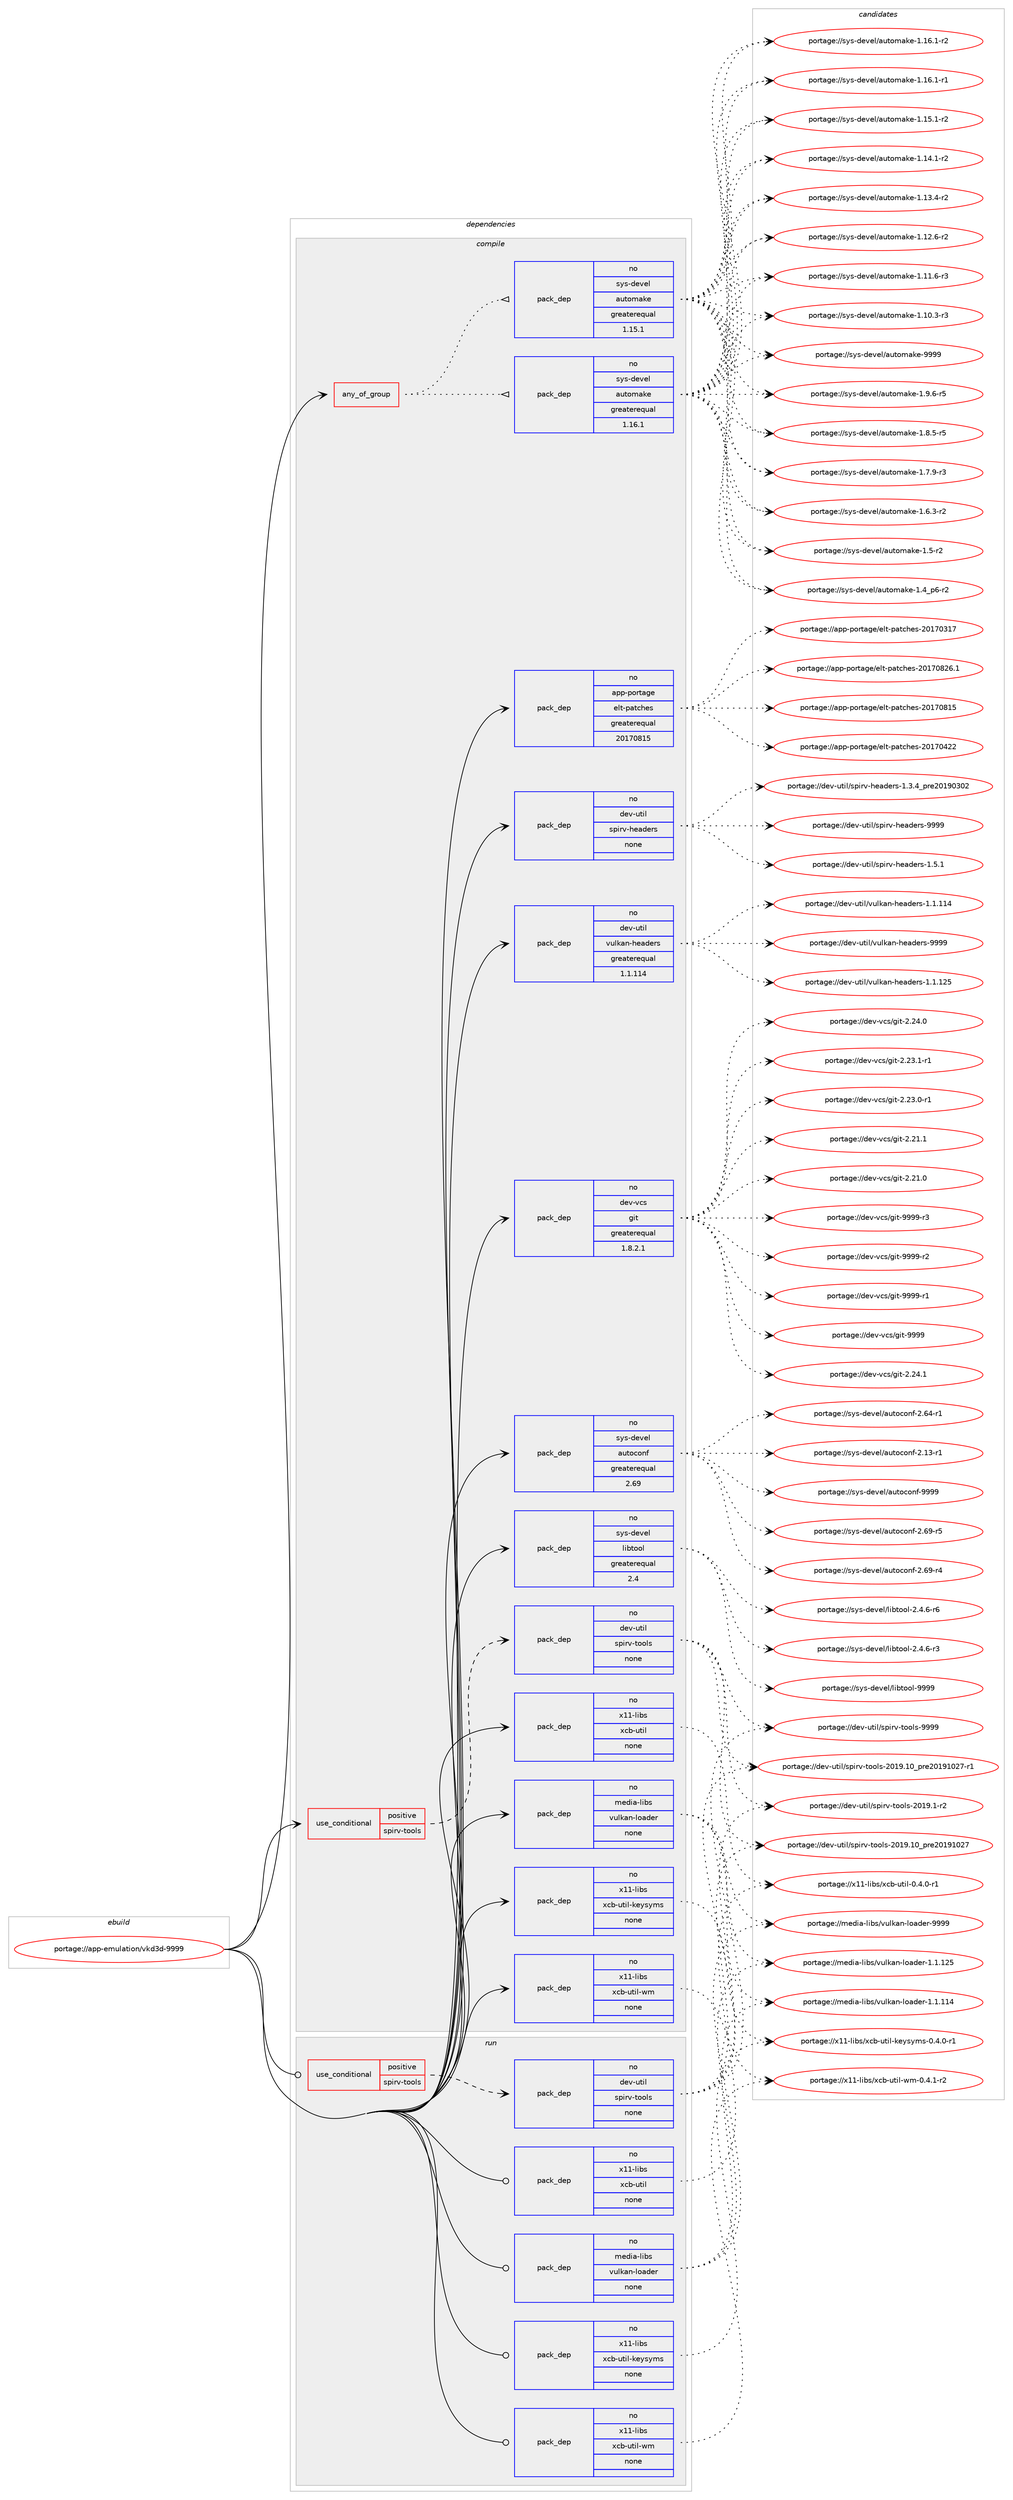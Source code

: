 digraph prolog {

# *************
# Graph options
# *************

newrank=true;
concentrate=true;
compound=true;
graph [rankdir=LR,fontname=Helvetica,fontsize=10,ranksep=1.5];#, ranksep=2.5, nodesep=0.2];
edge  [arrowhead=vee];
node  [fontname=Helvetica,fontsize=10];

# **********
# The ebuild
# **********

subgraph cluster_leftcol {
color=gray;
label=<<i>ebuild</i>>;
id [label="portage://app-emulation/vkd3d-9999", color=red, width=4, href="../app-emulation/vkd3d-9999.svg"];
}

# ****************
# The dependencies
# ****************

subgraph cluster_midcol {
color=gray;
label=<<i>dependencies</i>>;
subgraph cluster_compile {
fillcolor="#eeeeee";
style=filled;
label=<<i>compile</i>>;
subgraph any8061 {
dependency623999 [label=<<TABLE BORDER="0" CELLBORDER="1" CELLSPACING="0" CELLPADDING="4"><TR><TD CELLPADDING="10">any_of_group</TD></TR></TABLE>>, shape=none, color=red];subgraph pack468935 {
dependency624000 [label=<<TABLE BORDER="0" CELLBORDER="1" CELLSPACING="0" CELLPADDING="4" WIDTH="220"><TR><TD ROWSPAN="6" CELLPADDING="30">pack_dep</TD></TR><TR><TD WIDTH="110">no</TD></TR><TR><TD>sys-devel</TD></TR><TR><TD>automake</TD></TR><TR><TD>greaterequal</TD></TR><TR><TD>1.16.1</TD></TR></TABLE>>, shape=none, color=blue];
}
dependency623999:e -> dependency624000:w [weight=20,style="dotted",arrowhead="oinv"];
subgraph pack468936 {
dependency624001 [label=<<TABLE BORDER="0" CELLBORDER="1" CELLSPACING="0" CELLPADDING="4" WIDTH="220"><TR><TD ROWSPAN="6" CELLPADDING="30">pack_dep</TD></TR><TR><TD WIDTH="110">no</TD></TR><TR><TD>sys-devel</TD></TR><TR><TD>automake</TD></TR><TR><TD>greaterequal</TD></TR><TR><TD>1.15.1</TD></TR></TABLE>>, shape=none, color=blue];
}
dependency623999:e -> dependency624001:w [weight=20,style="dotted",arrowhead="oinv"];
}
id:e -> dependency623999:w [weight=20,style="solid",arrowhead="vee"];
subgraph cond146719 {
dependency624002 [label=<<TABLE BORDER="0" CELLBORDER="1" CELLSPACING="0" CELLPADDING="4"><TR><TD ROWSPAN="3" CELLPADDING="10">use_conditional</TD></TR><TR><TD>positive</TD></TR><TR><TD>spirv-tools</TD></TR></TABLE>>, shape=none, color=red];
subgraph pack468937 {
dependency624003 [label=<<TABLE BORDER="0" CELLBORDER="1" CELLSPACING="0" CELLPADDING="4" WIDTH="220"><TR><TD ROWSPAN="6" CELLPADDING="30">pack_dep</TD></TR><TR><TD WIDTH="110">no</TD></TR><TR><TD>dev-util</TD></TR><TR><TD>spirv-tools</TD></TR><TR><TD>none</TD></TR><TR><TD></TD></TR></TABLE>>, shape=none, color=blue];
}
dependency624002:e -> dependency624003:w [weight=20,style="dashed",arrowhead="vee"];
}
id:e -> dependency624002:w [weight=20,style="solid",arrowhead="vee"];
subgraph pack468938 {
dependency624004 [label=<<TABLE BORDER="0" CELLBORDER="1" CELLSPACING="0" CELLPADDING="4" WIDTH="220"><TR><TD ROWSPAN="6" CELLPADDING="30">pack_dep</TD></TR><TR><TD WIDTH="110">no</TD></TR><TR><TD>app-portage</TD></TR><TR><TD>elt-patches</TD></TR><TR><TD>greaterequal</TD></TR><TR><TD>20170815</TD></TR></TABLE>>, shape=none, color=blue];
}
id:e -> dependency624004:w [weight=20,style="solid",arrowhead="vee"];
subgraph pack468939 {
dependency624005 [label=<<TABLE BORDER="0" CELLBORDER="1" CELLSPACING="0" CELLPADDING="4" WIDTH="220"><TR><TD ROWSPAN="6" CELLPADDING="30">pack_dep</TD></TR><TR><TD WIDTH="110">no</TD></TR><TR><TD>dev-util</TD></TR><TR><TD>spirv-headers</TD></TR><TR><TD>none</TD></TR><TR><TD></TD></TR></TABLE>>, shape=none, color=blue];
}
id:e -> dependency624005:w [weight=20,style="solid",arrowhead="vee"];
subgraph pack468940 {
dependency624006 [label=<<TABLE BORDER="0" CELLBORDER="1" CELLSPACING="0" CELLPADDING="4" WIDTH="220"><TR><TD ROWSPAN="6" CELLPADDING="30">pack_dep</TD></TR><TR><TD WIDTH="110">no</TD></TR><TR><TD>dev-util</TD></TR><TR><TD>vulkan-headers</TD></TR><TR><TD>greaterequal</TD></TR><TR><TD>1.1.114</TD></TR></TABLE>>, shape=none, color=blue];
}
id:e -> dependency624006:w [weight=20,style="solid",arrowhead="vee"];
subgraph pack468941 {
dependency624007 [label=<<TABLE BORDER="0" CELLBORDER="1" CELLSPACING="0" CELLPADDING="4" WIDTH="220"><TR><TD ROWSPAN="6" CELLPADDING="30">pack_dep</TD></TR><TR><TD WIDTH="110">no</TD></TR><TR><TD>dev-vcs</TD></TR><TR><TD>git</TD></TR><TR><TD>greaterequal</TD></TR><TR><TD>1.8.2.1</TD></TR></TABLE>>, shape=none, color=blue];
}
id:e -> dependency624007:w [weight=20,style="solid",arrowhead="vee"];
subgraph pack468942 {
dependency624008 [label=<<TABLE BORDER="0" CELLBORDER="1" CELLSPACING="0" CELLPADDING="4" WIDTH="220"><TR><TD ROWSPAN="6" CELLPADDING="30">pack_dep</TD></TR><TR><TD WIDTH="110">no</TD></TR><TR><TD>media-libs</TD></TR><TR><TD>vulkan-loader</TD></TR><TR><TD>none</TD></TR><TR><TD></TD></TR></TABLE>>, shape=none, color=blue];
}
id:e -> dependency624008:w [weight=20,style="solid",arrowhead="vee"];
subgraph pack468943 {
dependency624009 [label=<<TABLE BORDER="0" CELLBORDER="1" CELLSPACING="0" CELLPADDING="4" WIDTH="220"><TR><TD ROWSPAN="6" CELLPADDING="30">pack_dep</TD></TR><TR><TD WIDTH="110">no</TD></TR><TR><TD>sys-devel</TD></TR><TR><TD>autoconf</TD></TR><TR><TD>greaterequal</TD></TR><TR><TD>2.69</TD></TR></TABLE>>, shape=none, color=blue];
}
id:e -> dependency624009:w [weight=20,style="solid",arrowhead="vee"];
subgraph pack468944 {
dependency624010 [label=<<TABLE BORDER="0" CELLBORDER="1" CELLSPACING="0" CELLPADDING="4" WIDTH="220"><TR><TD ROWSPAN="6" CELLPADDING="30">pack_dep</TD></TR><TR><TD WIDTH="110">no</TD></TR><TR><TD>sys-devel</TD></TR><TR><TD>libtool</TD></TR><TR><TD>greaterequal</TD></TR><TR><TD>2.4</TD></TR></TABLE>>, shape=none, color=blue];
}
id:e -> dependency624010:w [weight=20,style="solid",arrowhead="vee"];
subgraph pack468945 {
dependency624011 [label=<<TABLE BORDER="0" CELLBORDER="1" CELLSPACING="0" CELLPADDING="4" WIDTH="220"><TR><TD ROWSPAN="6" CELLPADDING="30">pack_dep</TD></TR><TR><TD WIDTH="110">no</TD></TR><TR><TD>x11-libs</TD></TR><TR><TD>xcb-util</TD></TR><TR><TD>none</TD></TR><TR><TD></TD></TR></TABLE>>, shape=none, color=blue];
}
id:e -> dependency624011:w [weight=20,style="solid",arrowhead="vee"];
subgraph pack468946 {
dependency624012 [label=<<TABLE BORDER="0" CELLBORDER="1" CELLSPACING="0" CELLPADDING="4" WIDTH="220"><TR><TD ROWSPAN="6" CELLPADDING="30">pack_dep</TD></TR><TR><TD WIDTH="110">no</TD></TR><TR><TD>x11-libs</TD></TR><TR><TD>xcb-util-keysyms</TD></TR><TR><TD>none</TD></TR><TR><TD></TD></TR></TABLE>>, shape=none, color=blue];
}
id:e -> dependency624012:w [weight=20,style="solid",arrowhead="vee"];
subgraph pack468947 {
dependency624013 [label=<<TABLE BORDER="0" CELLBORDER="1" CELLSPACING="0" CELLPADDING="4" WIDTH="220"><TR><TD ROWSPAN="6" CELLPADDING="30">pack_dep</TD></TR><TR><TD WIDTH="110">no</TD></TR><TR><TD>x11-libs</TD></TR><TR><TD>xcb-util-wm</TD></TR><TR><TD>none</TD></TR><TR><TD></TD></TR></TABLE>>, shape=none, color=blue];
}
id:e -> dependency624013:w [weight=20,style="solid",arrowhead="vee"];
}
subgraph cluster_compileandrun {
fillcolor="#eeeeee";
style=filled;
label=<<i>compile and run</i>>;
}
subgraph cluster_run {
fillcolor="#eeeeee";
style=filled;
label=<<i>run</i>>;
subgraph cond146720 {
dependency624014 [label=<<TABLE BORDER="0" CELLBORDER="1" CELLSPACING="0" CELLPADDING="4"><TR><TD ROWSPAN="3" CELLPADDING="10">use_conditional</TD></TR><TR><TD>positive</TD></TR><TR><TD>spirv-tools</TD></TR></TABLE>>, shape=none, color=red];
subgraph pack468948 {
dependency624015 [label=<<TABLE BORDER="0" CELLBORDER="1" CELLSPACING="0" CELLPADDING="4" WIDTH="220"><TR><TD ROWSPAN="6" CELLPADDING="30">pack_dep</TD></TR><TR><TD WIDTH="110">no</TD></TR><TR><TD>dev-util</TD></TR><TR><TD>spirv-tools</TD></TR><TR><TD>none</TD></TR><TR><TD></TD></TR></TABLE>>, shape=none, color=blue];
}
dependency624014:e -> dependency624015:w [weight=20,style="dashed",arrowhead="vee"];
}
id:e -> dependency624014:w [weight=20,style="solid",arrowhead="odot"];
subgraph pack468949 {
dependency624016 [label=<<TABLE BORDER="0" CELLBORDER="1" CELLSPACING="0" CELLPADDING="4" WIDTH="220"><TR><TD ROWSPAN="6" CELLPADDING="30">pack_dep</TD></TR><TR><TD WIDTH="110">no</TD></TR><TR><TD>media-libs</TD></TR><TR><TD>vulkan-loader</TD></TR><TR><TD>none</TD></TR><TR><TD></TD></TR></TABLE>>, shape=none, color=blue];
}
id:e -> dependency624016:w [weight=20,style="solid",arrowhead="odot"];
subgraph pack468950 {
dependency624017 [label=<<TABLE BORDER="0" CELLBORDER="1" CELLSPACING="0" CELLPADDING="4" WIDTH="220"><TR><TD ROWSPAN="6" CELLPADDING="30">pack_dep</TD></TR><TR><TD WIDTH="110">no</TD></TR><TR><TD>x11-libs</TD></TR><TR><TD>xcb-util</TD></TR><TR><TD>none</TD></TR><TR><TD></TD></TR></TABLE>>, shape=none, color=blue];
}
id:e -> dependency624017:w [weight=20,style="solid",arrowhead="odot"];
subgraph pack468951 {
dependency624018 [label=<<TABLE BORDER="0" CELLBORDER="1" CELLSPACING="0" CELLPADDING="4" WIDTH="220"><TR><TD ROWSPAN="6" CELLPADDING="30">pack_dep</TD></TR><TR><TD WIDTH="110">no</TD></TR><TR><TD>x11-libs</TD></TR><TR><TD>xcb-util-keysyms</TD></TR><TR><TD>none</TD></TR><TR><TD></TD></TR></TABLE>>, shape=none, color=blue];
}
id:e -> dependency624018:w [weight=20,style="solid",arrowhead="odot"];
subgraph pack468952 {
dependency624019 [label=<<TABLE BORDER="0" CELLBORDER="1" CELLSPACING="0" CELLPADDING="4" WIDTH="220"><TR><TD ROWSPAN="6" CELLPADDING="30">pack_dep</TD></TR><TR><TD WIDTH="110">no</TD></TR><TR><TD>x11-libs</TD></TR><TR><TD>xcb-util-wm</TD></TR><TR><TD>none</TD></TR><TR><TD></TD></TR></TABLE>>, shape=none, color=blue];
}
id:e -> dependency624019:w [weight=20,style="solid",arrowhead="odot"];
}
}

# **************
# The candidates
# **************

subgraph cluster_choices {
rank=same;
color=gray;
label=<<i>candidates</i>>;

subgraph choice468935 {
color=black;
nodesep=1;
choice115121115451001011181011084797117116111109971071014557575757 [label="portage://sys-devel/automake-9999", color=red, width=4,href="../sys-devel/automake-9999.svg"];
choice115121115451001011181011084797117116111109971071014549465746544511453 [label="portage://sys-devel/automake-1.9.6-r5", color=red, width=4,href="../sys-devel/automake-1.9.6-r5.svg"];
choice115121115451001011181011084797117116111109971071014549465646534511453 [label="portage://sys-devel/automake-1.8.5-r5", color=red, width=4,href="../sys-devel/automake-1.8.5-r5.svg"];
choice115121115451001011181011084797117116111109971071014549465546574511451 [label="portage://sys-devel/automake-1.7.9-r3", color=red, width=4,href="../sys-devel/automake-1.7.9-r3.svg"];
choice115121115451001011181011084797117116111109971071014549465446514511450 [label="portage://sys-devel/automake-1.6.3-r2", color=red, width=4,href="../sys-devel/automake-1.6.3-r2.svg"];
choice11512111545100101118101108479711711611110997107101454946534511450 [label="portage://sys-devel/automake-1.5-r2", color=red, width=4,href="../sys-devel/automake-1.5-r2.svg"];
choice115121115451001011181011084797117116111109971071014549465295112544511450 [label="portage://sys-devel/automake-1.4_p6-r2", color=red, width=4,href="../sys-devel/automake-1.4_p6-r2.svg"];
choice11512111545100101118101108479711711611110997107101454946495446494511450 [label="portage://sys-devel/automake-1.16.1-r2", color=red, width=4,href="../sys-devel/automake-1.16.1-r2.svg"];
choice11512111545100101118101108479711711611110997107101454946495446494511449 [label="portage://sys-devel/automake-1.16.1-r1", color=red, width=4,href="../sys-devel/automake-1.16.1-r1.svg"];
choice11512111545100101118101108479711711611110997107101454946495346494511450 [label="portage://sys-devel/automake-1.15.1-r2", color=red, width=4,href="../sys-devel/automake-1.15.1-r2.svg"];
choice11512111545100101118101108479711711611110997107101454946495246494511450 [label="portage://sys-devel/automake-1.14.1-r2", color=red, width=4,href="../sys-devel/automake-1.14.1-r2.svg"];
choice11512111545100101118101108479711711611110997107101454946495146524511450 [label="portage://sys-devel/automake-1.13.4-r2", color=red, width=4,href="../sys-devel/automake-1.13.4-r2.svg"];
choice11512111545100101118101108479711711611110997107101454946495046544511450 [label="portage://sys-devel/automake-1.12.6-r2", color=red, width=4,href="../sys-devel/automake-1.12.6-r2.svg"];
choice11512111545100101118101108479711711611110997107101454946494946544511451 [label="portage://sys-devel/automake-1.11.6-r3", color=red, width=4,href="../sys-devel/automake-1.11.6-r3.svg"];
choice11512111545100101118101108479711711611110997107101454946494846514511451 [label="portage://sys-devel/automake-1.10.3-r3", color=red, width=4,href="../sys-devel/automake-1.10.3-r3.svg"];
dependency624000:e -> choice115121115451001011181011084797117116111109971071014557575757:w [style=dotted,weight="100"];
dependency624000:e -> choice115121115451001011181011084797117116111109971071014549465746544511453:w [style=dotted,weight="100"];
dependency624000:e -> choice115121115451001011181011084797117116111109971071014549465646534511453:w [style=dotted,weight="100"];
dependency624000:e -> choice115121115451001011181011084797117116111109971071014549465546574511451:w [style=dotted,weight="100"];
dependency624000:e -> choice115121115451001011181011084797117116111109971071014549465446514511450:w [style=dotted,weight="100"];
dependency624000:e -> choice11512111545100101118101108479711711611110997107101454946534511450:w [style=dotted,weight="100"];
dependency624000:e -> choice115121115451001011181011084797117116111109971071014549465295112544511450:w [style=dotted,weight="100"];
dependency624000:e -> choice11512111545100101118101108479711711611110997107101454946495446494511450:w [style=dotted,weight="100"];
dependency624000:e -> choice11512111545100101118101108479711711611110997107101454946495446494511449:w [style=dotted,weight="100"];
dependency624000:e -> choice11512111545100101118101108479711711611110997107101454946495346494511450:w [style=dotted,weight="100"];
dependency624000:e -> choice11512111545100101118101108479711711611110997107101454946495246494511450:w [style=dotted,weight="100"];
dependency624000:e -> choice11512111545100101118101108479711711611110997107101454946495146524511450:w [style=dotted,weight="100"];
dependency624000:e -> choice11512111545100101118101108479711711611110997107101454946495046544511450:w [style=dotted,weight="100"];
dependency624000:e -> choice11512111545100101118101108479711711611110997107101454946494946544511451:w [style=dotted,weight="100"];
dependency624000:e -> choice11512111545100101118101108479711711611110997107101454946494846514511451:w [style=dotted,weight="100"];
}
subgraph choice468936 {
color=black;
nodesep=1;
choice115121115451001011181011084797117116111109971071014557575757 [label="portage://sys-devel/automake-9999", color=red, width=4,href="../sys-devel/automake-9999.svg"];
choice115121115451001011181011084797117116111109971071014549465746544511453 [label="portage://sys-devel/automake-1.9.6-r5", color=red, width=4,href="../sys-devel/automake-1.9.6-r5.svg"];
choice115121115451001011181011084797117116111109971071014549465646534511453 [label="portage://sys-devel/automake-1.8.5-r5", color=red, width=4,href="../sys-devel/automake-1.8.5-r5.svg"];
choice115121115451001011181011084797117116111109971071014549465546574511451 [label="portage://sys-devel/automake-1.7.9-r3", color=red, width=4,href="../sys-devel/automake-1.7.9-r3.svg"];
choice115121115451001011181011084797117116111109971071014549465446514511450 [label="portage://sys-devel/automake-1.6.3-r2", color=red, width=4,href="../sys-devel/automake-1.6.3-r2.svg"];
choice11512111545100101118101108479711711611110997107101454946534511450 [label="portage://sys-devel/automake-1.5-r2", color=red, width=4,href="../sys-devel/automake-1.5-r2.svg"];
choice115121115451001011181011084797117116111109971071014549465295112544511450 [label="portage://sys-devel/automake-1.4_p6-r2", color=red, width=4,href="../sys-devel/automake-1.4_p6-r2.svg"];
choice11512111545100101118101108479711711611110997107101454946495446494511450 [label="portage://sys-devel/automake-1.16.1-r2", color=red, width=4,href="../sys-devel/automake-1.16.1-r2.svg"];
choice11512111545100101118101108479711711611110997107101454946495446494511449 [label="portage://sys-devel/automake-1.16.1-r1", color=red, width=4,href="../sys-devel/automake-1.16.1-r1.svg"];
choice11512111545100101118101108479711711611110997107101454946495346494511450 [label="portage://sys-devel/automake-1.15.1-r2", color=red, width=4,href="../sys-devel/automake-1.15.1-r2.svg"];
choice11512111545100101118101108479711711611110997107101454946495246494511450 [label="portage://sys-devel/automake-1.14.1-r2", color=red, width=4,href="../sys-devel/automake-1.14.1-r2.svg"];
choice11512111545100101118101108479711711611110997107101454946495146524511450 [label="portage://sys-devel/automake-1.13.4-r2", color=red, width=4,href="../sys-devel/automake-1.13.4-r2.svg"];
choice11512111545100101118101108479711711611110997107101454946495046544511450 [label="portage://sys-devel/automake-1.12.6-r2", color=red, width=4,href="../sys-devel/automake-1.12.6-r2.svg"];
choice11512111545100101118101108479711711611110997107101454946494946544511451 [label="portage://sys-devel/automake-1.11.6-r3", color=red, width=4,href="../sys-devel/automake-1.11.6-r3.svg"];
choice11512111545100101118101108479711711611110997107101454946494846514511451 [label="portage://sys-devel/automake-1.10.3-r3", color=red, width=4,href="../sys-devel/automake-1.10.3-r3.svg"];
dependency624001:e -> choice115121115451001011181011084797117116111109971071014557575757:w [style=dotted,weight="100"];
dependency624001:e -> choice115121115451001011181011084797117116111109971071014549465746544511453:w [style=dotted,weight="100"];
dependency624001:e -> choice115121115451001011181011084797117116111109971071014549465646534511453:w [style=dotted,weight="100"];
dependency624001:e -> choice115121115451001011181011084797117116111109971071014549465546574511451:w [style=dotted,weight="100"];
dependency624001:e -> choice115121115451001011181011084797117116111109971071014549465446514511450:w [style=dotted,weight="100"];
dependency624001:e -> choice11512111545100101118101108479711711611110997107101454946534511450:w [style=dotted,weight="100"];
dependency624001:e -> choice115121115451001011181011084797117116111109971071014549465295112544511450:w [style=dotted,weight="100"];
dependency624001:e -> choice11512111545100101118101108479711711611110997107101454946495446494511450:w [style=dotted,weight="100"];
dependency624001:e -> choice11512111545100101118101108479711711611110997107101454946495446494511449:w [style=dotted,weight="100"];
dependency624001:e -> choice11512111545100101118101108479711711611110997107101454946495346494511450:w [style=dotted,weight="100"];
dependency624001:e -> choice11512111545100101118101108479711711611110997107101454946495246494511450:w [style=dotted,weight="100"];
dependency624001:e -> choice11512111545100101118101108479711711611110997107101454946495146524511450:w [style=dotted,weight="100"];
dependency624001:e -> choice11512111545100101118101108479711711611110997107101454946495046544511450:w [style=dotted,weight="100"];
dependency624001:e -> choice11512111545100101118101108479711711611110997107101454946494946544511451:w [style=dotted,weight="100"];
dependency624001:e -> choice11512111545100101118101108479711711611110997107101454946494846514511451:w [style=dotted,weight="100"];
}
subgraph choice468937 {
color=black;
nodesep=1;
choice1001011184511711610510847115112105114118451161111111081154557575757 [label="portage://dev-util/spirv-tools-9999", color=red, width=4,href="../dev-util/spirv-tools-9999.svg"];
choice10010111845117116105108471151121051141184511611111110811545504849574649489511211410150484957494850554511449 [label="portage://dev-util/spirv-tools-2019.10_pre20191027-r1", color=red, width=4,href="../dev-util/spirv-tools-2019.10_pre20191027-r1.svg"];
choice1001011184511711610510847115112105114118451161111111081154550484957464948951121141015048495749485055 [label="portage://dev-util/spirv-tools-2019.10_pre20191027", color=red, width=4,href="../dev-util/spirv-tools-2019.10_pre20191027.svg"];
choice100101118451171161051084711511210511411845116111111108115455048495746494511450 [label="portage://dev-util/spirv-tools-2019.1-r2", color=red, width=4,href="../dev-util/spirv-tools-2019.1-r2.svg"];
dependency624003:e -> choice1001011184511711610510847115112105114118451161111111081154557575757:w [style=dotted,weight="100"];
dependency624003:e -> choice10010111845117116105108471151121051141184511611111110811545504849574649489511211410150484957494850554511449:w [style=dotted,weight="100"];
dependency624003:e -> choice1001011184511711610510847115112105114118451161111111081154550484957464948951121141015048495749485055:w [style=dotted,weight="100"];
dependency624003:e -> choice100101118451171161051084711511210511411845116111111108115455048495746494511450:w [style=dotted,weight="100"];
}
subgraph choice468938 {
color=black;
nodesep=1;
choice971121124511211111411697103101471011081164511297116991041011154550484955485650544649 [label="portage://app-portage/elt-patches-20170826.1", color=red, width=4,href="../app-portage/elt-patches-20170826.1.svg"];
choice97112112451121111141169710310147101108116451129711699104101115455048495548564953 [label="portage://app-portage/elt-patches-20170815", color=red, width=4,href="../app-portage/elt-patches-20170815.svg"];
choice97112112451121111141169710310147101108116451129711699104101115455048495548525050 [label="portage://app-portage/elt-patches-20170422", color=red, width=4,href="../app-portage/elt-patches-20170422.svg"];
choice97112112451121111141169710310147101108116451129711699104101115455048495548514955 [label="portage://app-portage/elt-patches-20170317", color=red, width=4,href="../app-portage/elt-patches-20170317.svg"];
dependency624004:e -> choice971121124511211111411697103101471011081164511297116991041011154550484955485650544649:w [style=dotted,weight="100"];
dependency624004:e -> choice97112112451121111141169710310147101108116451129711699104101115455048495548564953:w [style=dotted,weight="100"];
dependency624004:e -> choice97112112451121111141169710310147101108116451129711699104101115455048495548525050:w [style=dotted,weight="100"];
dependency624004:e -> choice97112112451121111141169710310147101108116451129711699104101115455048495548514955:w [style=dotted,weight="100"];
}
subgraph choice468939 {
color=black;
nodesep=1;
choice100101118451171161051084711511210511411845104101971001011141154557575757 [label="portage://dev-util/spirv-headers-9999", color=red, width=4,href="../dev-util/spirv-headers-9999.svg"];
choice10010111845117116105108471151121051141184510410197100101114115454946534649 [label="portage://dev-util/spirv-headers-1.5.1", color=red, width=4,href="../dev-util/spirv-headers-1.5.1.svg"];
choice10010111845117116105108471151121051141184510410197100101114115454946514652951121141015048495748514850 [label="portage://dev-util/spirv-headers-1.3.4_pre20190302", color=red, width=4,href="../dev-util/spirv-headers-1.3.4_pre20190302.svg"];
dependency624005:e -> choice100101118451171161051084711511210511411845104101971001011141154557575757:w [style=dotted,weight="100"];
dependency624005:e -> choice10010111845117116105108471151121051141184510410197100101114115454946534649:w [style=dotted,weight="100"];
dependency624005:e -> choice10010111845117116105108471151121051141184510410197100101114115454946514652951121141015048495748514850:w [style=dotted,weight="100"];
}
subgraph choice468940 {
color=black;
nodesep=1;
choice10010111845117116105108471181171081079711045104101971001011141154557575757 [label="portage://dev-util/vulkan-headers-9999", color=red, width=4,href="../dev-util/vulkan-headers-9999.svg"];
choice10010111845117116105108471181171081079711045104101971001011141154549464946495053 [label="portage://dev-util/vulkan-headers-1.1.125", color=red, width=4,href="../dev-util/vulkan-headers-1.1.125.svg"];
choice10010111845117116105108471181171081079711045104101971001011141154549464946494952 [label="portage://dev-util/vulkan-headers-1.1.114", color=red, width=4,href="../dev-util/vulkan-headers-1.1.114.svg"];
dependency624006:e -> choice10010111845117116105108471181171081079711045104101971001011141154557575757:w [style=dotted,weight="100"];
dependency624006:e -> choice10010111845117116105108471181171081079711045104101971001011141154549464946495053:w [style=dotted,weight="100"];
dependency624006:e -> choice10010111845117116105108471181171081079711045104101971001011141154549464946494952:w [style=dotted,weight="100"];
}
subgraph choice468941 {
color=black;
nodesep=1;
choice10010111845118991154710310511645575757574511451 [label="portage://dev-vcs/git-9999-r3", color=red, width=4,href="../dev-vcs/git-9999-r3.svg"];
choice10010111845118991154710310511645575757574511450 [label="portage://dev-vcs/git-9999-r2", color=red, width=4,href="../dev-vcs/git-9999-r2.svg"];
choice10010111845118991154710310511645575757574511449 [label="portage://dev-vcs/git-9999-r1", color=red, width=4,href="../dev-vcs/git-9999-r1.svg"];
choice1001011184511899115471031051164557575757 [label="portage://dev-vcs/git-9999", color=red, width=4,href="../dev-vcs/git-9999.svg"];
choice10010111845118991154710310511645504650524649 [label="portage://dev-vcs/git-2.24.1", color=red, width=4,href="../dev-vcs/git-2.24.1.svg"];
choice10010111845118991154710310511645504650524648 [label="portage://dev-vcs/git-2.24.0", color=red, width=4,href="../dev-vcs/git-2.24.0.svg"];
choice100101118451189911547103105116455046505146494511449 [label="portage://dev-vcs/git-2.23.1-r1", color=red, width=4,href="../dev-vcs/git-2.23.1-r1.svg"];
choice100101118451189911547103105116455046505146484511449 [label="portage://dev-vcs/git-2.23.0-r1", color=red, width=4,href="../dev-vcs/git-2.23.0-r1.svg"];
choice10010111845118991154710310511645504650494649 [label="portage://dev-vcs/git-2.21.1", color=red, width=4,href="../dev-vcs/git-2.21.1.svg"];
choice10010111845118991154710310511645504650494648 [label="portage://dev-vcs/git-2.21.0", color=red, width=4,href="../dev-vcs/git-2.21.0.svg"];
dependency624007:e -> choice10010111845118991154710310511645575757574511451:w [style=dotted,weight="100"];
dependency624007:e -> choice10010111845118991154710310511645575757574511450:w [style=dotted,weight="100"];
dependency624007:e -> choice10010111845118991154710310511645575757574511449:w [style=dotted,weight="100"];
dependency624007:e -> choice1001011184511899115471031051164557575757:w [style=dotted,weight="100"];
dependency624007:e -> choice10010111845118991154710310511645504650524649:w [style=dotted,weight="100"];
dependency624007:e -> choice10010111845118991154710310511645504650524648:w [style=dotted,weight="100"];
dependency624007:e -> choice100101118451189911547103105116455046505146494511449:w [style=dotted,weight="100"];
dependency624007:e -> choice100101118451189911547103105116455046505146484511449:w [style=dotted,weight="100"];
dependency624007:e -> choice10010111845118991154710310511645504650494649:w [style=dotted,weight="100"];
dependency624007:e -> choice10010111845118991154710310511645504650494648:w [style=dotted,weight="100"];
}
subgraph choice468942 {
color=black;
nodesep=1;
choice109101100105974510810598115471181171081079711045108111971001011144557575757 [label="portage://media-libs/vulkan-loader-9999", color=red, width=4,href="../media-libs/vulkan-loader-9999.svg"];
choice109101100105974510810598115471181171081079711045108111971001011144549464946495053 [label="portage://media-libs/vulkan-loader-1.1.125", color=red, width=4,href="../media-libs/vulkan-loader-1.1.125.svg"];
choice109101100105974510810598115471181171081079711045108111971001011144549464946494952 [label="portage://media-libs/vulkan-loader-1.1.114", color=red, width=4,href="../media-libs/vulkan-loader-1.1.114.svg"];
dependency624008:e -> choice109101100105974510810598115471181171081079711045108111971001011144557575757:w [style=dotted,weight="100"];
dependency624008:e -> choice109101100105974510810598115471181171081079711045108111971001011144549464946495053:w [style=dotted,weight="100"];
dependency624008:e -> choice109101100105974510810598115471181171081079711045108111971001011144549464946494952:w [style=dotted,weight="100"];
}
subgraph choice468943 {
color=black;
nodesep=1;
choice115121115451001011181011084797117116111991111101024557575757 [label="portage://sys-devel/autoconf-9999", color=red, width=4,href="../sys-devel/autoconf-9999.svg"];
choice1151211154510010111810110847971171161119911111010245504654574511453 [label="portage://sys-devel/autoconf-2.69-r5", color=red, width=4,href="../sys-devel/autoconf-2.69-r5.svg"];
choice1151211154510010111810110847971171161119911111010245504654574511452 [label="portage://sys-devel/autoconf-2.69-r4", color=red, width=4,href="../sys-devel/autoconf-2.69-r4.svg"];
choice1151211154510010111810110847971171161119911111010245504654524511449 [label="portage://sys-devel/autoconf-2.64-r1", color=red, width=4,href="../sys-devel/autoconf-2.64-r1.svg"];
choice1151211154510010111810110847971171161119911111010245504649514511449 [label="portage://sys-devel/autoconf-2.13-r1", color=red, width=4,href="../sys-devel/autoconf-2.13-r1.svg"];
dependency624009:e -> choice115121115451001011181011084797117116111991111101024557575757:w [style=dotted,weight="100"];
dependency624009:e -> choice1151211154510010111810110847971171161119911111010245504654574511453:w [style=dotted,weight="100"];
dependency624009:e -> choice1151211154510010111810110847971171161119911111010245504654574511452:w [style=dotted,weight="100"];
dependency624009:e -> choice1151211154510010111810110847971171161119911111010245504654524511449:w [style=dotted,weight="100"];
dependency624009:e -> choice1151211154510010111810110847971171161119911111010245504649514511449:w [style=dotted,weight="100"];
}
subgraph choice468944 {
color=black;
nodesep=1;
choice1151211154510010111810110847108105981161111111084557575757 [label="portage://sys-devel/libtool-9999", color=red, width=4,href="../sys-devel/libtool-9999.svg"];
choice1151211154510010111810110847108105981161111111084550465246544511454 [label="portage://sys-devel/libtool-2.4.6-r6", color=red, width=4,href="../sys-devel/libtool-2.4.6-r6.svg"];
choice1151211154510010111810110847108105981161111111084550465246544511451 [label="portage://sys-devel/libtool-2.4.6-r3", color=red, width=4,href="../sys-devel/libtool-2.4.6-r3.svg"];
dependency624010:e -> choice1151211154510010111810110847108105981161111111084557575757:w [style=dotted,weight="100"];
dependency624010:e -> choice1151211154510010111810110847108105981161111111084550465246544511454:w [style=dotted,weight="100"];
dependency624010:e -> choice1151211154510010111810110847108105981161111111084550465246544511451:w [style=dotted,weight="100"];
}
subgraph choice468945 {
color=black;
nodesep=1;
choice12049494510810598115471209998451171161051084548465246484511449 [label="portage://x11-libs/xcb-util-0.4.0-r1", color=red, width=4,href="../x11-libs/xcb-util-0.4.0-r1.svg"];
dependency624011:e -> choice12049494510810598115471209998451171161051084548465246484511449:w [style=dotted,weight="100"];
}
subgraph choice468946 {
color=black;
nodesep=1;
choice1204949451081059811547120999845117116105108451071011211151211091154548465246484511449 [label="portage://x11-libs/xcb-util-keysyms-0.4.0-r1", color=red, width=4,href="../x11-libs/xcb-util-keysyms-0.4.0-r1.svg"];
dependency624012:e -> choice1204949451081059811547120999845117116105108451071011211151211091154548465246484511449:w [style=dotted,weight="100"];
}
subgraph choice468947 {
color=black;
nodesep=1;
choice1204949451081059811547120999845117116105108451191094548465246494511450 [label="portage://x11-libs/xcb-util-wm-0.4.1-r2", color=red, width=4,href="../x11-libs/xcb-util-wm-0.4.1-r2.svg"];
dependency624013:e -> choice1204949451081059811547120999845117116105108451191094548465246494511450:w [style=dotted,weight="100"];
}
subgraph choice468948 {
color=black;
nodesep=1;
choice1001011184511711610510847115112105114118451161111111081154557575757 [label="portage://dev-util/spirv-tools-9999", color=red, width=4,href="../dev-util/spirv-tools-9999.svg"];
choice10010111845117116105108471151121051141184511611111110811545504849574649489511211410150484957494850554511449 [label="portage://dev-util/spirv-tools-2019.10_pre20191027-r1", color=red, width=4,href="../dev-util/spirv-tools-2019.10_pre20191027-r1.svg"];
choice1001011184511711610510847115112105114118451161111111081154550484957464948951121141015048495749485055 [label="portage://dev-util/spirv-tools-2019.10_pre20191027", color=red, width=4,href="../dev-util/spirv-tools-2019.10_pre20191027.svg"];
choice100101118451171161051084711511210511411845116111111108115455048495746494511450 [label="portage://dev-util/spirv-tools-2019.1-r2", color=red, width=4,href="../dev-util/spirv-tools-2019.1-r2.svg"];
dependency624015:e -> choice1001011184511711610510847115112105114118451161111111081154557575757:w [style=dotted,weight="100"];
dependency624015:e -> choice10010111845117116105108471151121051141184511611111110811545504849574649489511211410150484957494850554511449:w [style=dotted,weight="100"];
dependency624015:e -> choice1001011184511711610510847115112105114118451161111111081154550484957464948951121141015048495749485055:w [style=dotted,weight="100"];
dependency624015:e -> choice100101118451171161051084711511210511411845116111111108115455048495746494511450:w [style=dotted,weight="100"];
}
subgraph choice468949 {
color=black;
nodesep=1;
choice109101100105974510810598115471181171081079711045108111971001011144557575757 [label="portage://media-libs/vulkan-loader-9999", color=red, width=4,href="../media-libs/vulkan-loader-9999.svg"];
choice109101100105974510810598115471181171081079711045108111971001011144549464946495053 [label="portage://media-libs/vulkan-loader-1.1.125", color=red, width=4,href="../media-libs/vulkan-loader-1.1.125.svg"];
choice109101100105974510810598115471181171081079711045108111971001011144549464946494952 [label="portage://media-libs/vulkan-loader-1.1.114", color=red, width=4,href="../media-libs/vulkan-loader-1.1.114.svg"];
dependency624016:e -> choice109101100105974510810598115471181171081079711045108111971001011144557575757:w [style=dotted,weight="100"];
dependency624016:e -> choice109101100105974510810598115471181171081079711045108111971001011144549464946495053:w [style=dotted,weight="100"];
dependency624016:e -> choice109101100105974510810598115471181171081079711045108111971001011144549464946494952:w [style=dotted,weight="100"];
}
subgraph choice468950 {
color=black;
nodesep=1;
choice12049494510810598115471209998451171161051084548465246484511449 [label="portage://x11-libs/xcb-util-0.4.0-r1", color=red, width=4,href="../x11-libs/xcb-util-0.4.0-r1.svg"];
dependency624017:e -> choice12049494510810598115471209998451171161051084548465246484511449:w [style=dotted,weight="100"];
}
subgraph choice468951 {
color=black;
nodesep=1;
choice1204949451081059811547120999845117116105108451071011211151211091154548465246484511449 [label="portage://x11-libs/xcb-util-keysyms-0.4.0-r1", color=red, width=4,href="../x11-libs/xcb-util-keysyms-0.4.0-r1.svg"];
dependency624018:e -> choice1204949451081059811547120999845117116105108451071011211151211091154548465246484511449:w [style=dotted,weight="100"];
}
subgraph choice468952 {
color=black;
nodesep=1;
choice1204949451081059811547120999845117116105108451191094548465246494511450 [label="portage://x11-libs/xcb-util-wm-0.4.1-r2", color=red, width=4,href="../x11-libs/xcb-util-wm-0.4.1-r2.svg"];
dependency624019:e -> choice1204949451081059811547120999845117116105108451191094548465246494511450:w [style=dotted,weight="100"];
}
}

}
